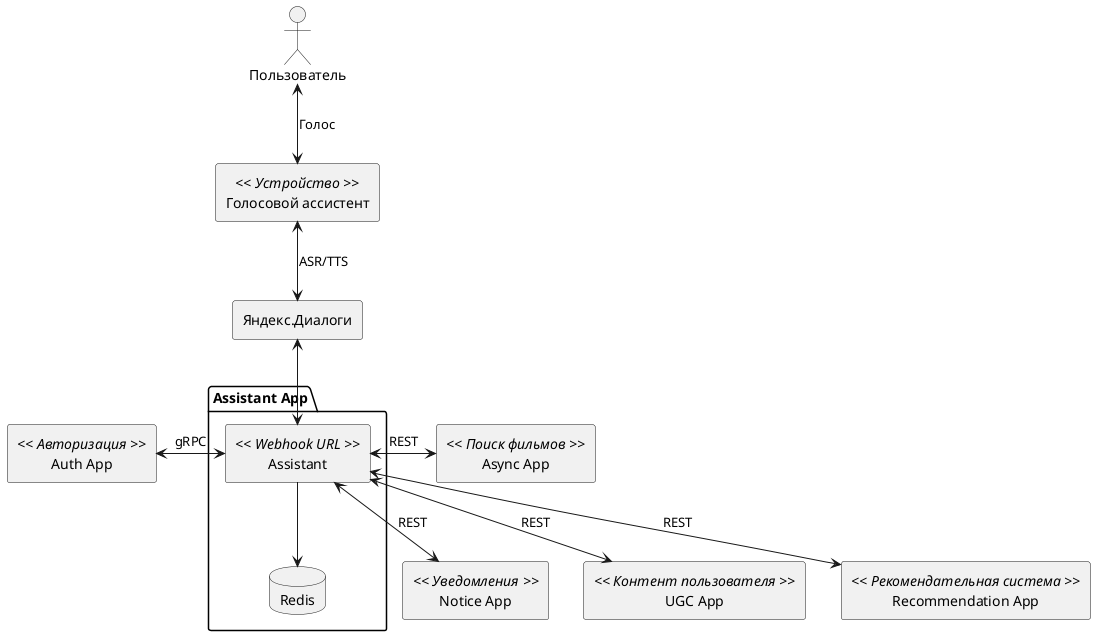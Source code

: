 @startuml
skinparam guillemet false
skinparam componentStyle rectangle

actor Пользователь as User
component "Голосовой ассистент" as Device << Устройство >>
component "Яндекс.Диалоги" as Platform
component "Async App" as Async << Поиск фильмов >>
component "Auth App" as Auth << Авторизация >>
component "Notice App" as Notice << Уведомления >>
component "UGC App" as UGC << Контент пользователя >>
component "Recommendation App" as Recommendation << Рекомендательная система >>

package "Assistant App" {
    component Assistant << Webhook URL >>
    database Redis as Assistant_DB
}

User <--> Device: Голос
Device <--> Platform: ASR/TTS
Platform <--> Assistant

Assistant --> Assistant_DB
Assistant <-left-> Auth: gRPC
Assistant <-right-> Async: REST
Assistant <--> UGC: REST
Assistant <--> Recommendation: REST
Assistant <--> Notice: REST
@enduml